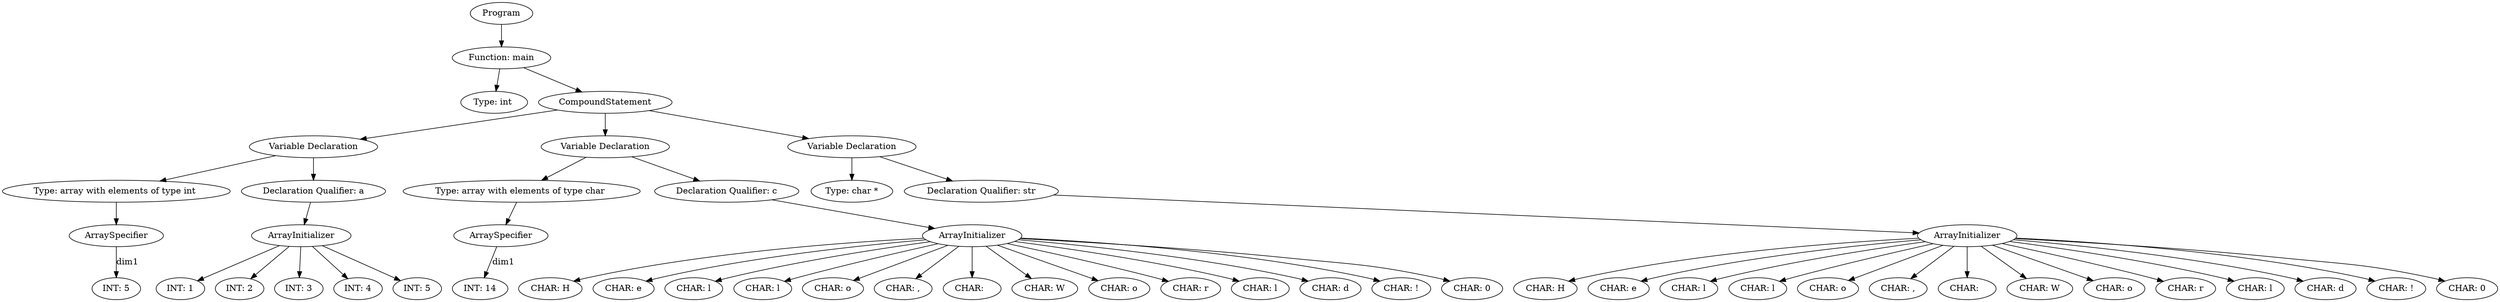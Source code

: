 digraph ExpressionGraph {
4501295104 [label="Program"];
4501295104 -> 4501506464;
4501506464 [label="Function: main"];
4501506464 -> 4501510256;
4501510256 [label="Type: int "];
4501506464 -> 4501453168;
4501453168 [label="CompoundStatement"];
4501453168 -> 4501509056;
4501509056 [label="Variable Declaration"];
4501509056 -> 4501506992;
4501513280 [label="ArraySpecifier"];
4501512176 [label="INT: 5"];
4501513280 -> 4501512176 [label="dim1"];
4501506992 [label="Type: array with elements of type int "];
4501506992 -> 4501513280;
4501509056 -> 4501507952;
4501507952 [label="Declaration Qualifier: a"];
4501507952 -> 4501504160;
4501504160 [label="ArrayInitializer"];
4501508768 [label="INT: 1"];
4501504160 -> 4501508768;
4501506416 [label="INT: 2"];
4501504160 -> 4501506416;
4501507424 [label="INT: 3"];
4501504160 -> 4501507424;
4501513712 [label="INT: 4"];
4501504160 -> 4501513712;
4501511648 [label="INT: 5"];
4501504160 -> 4501511648;
4501453168 -> 4501514048;
4501514048 [label="Variable Declaration"];
4501514048 -> 4501510544;
4501513232 [label="ArraySpecifier"];
4501505744 [label="INT: 14"];
4501513232 -> 4501505744 [label="dim1"];
4501510544 [label="Type: array with elements of type char "];
4501510544 -> 4501513232;
4501514048 -> 4501505120;
4501505120 [label="Declaration Qualifier: c"];
4501505120 -> 4501510592;
4501510592 [label="ArrayInitializer"];
4501508960 [label="CHAR: H"];
4501510592 -> 4501508960;
4501514384 [label="CHAR: e"];
4501510592 -> 4501514384;
4501510352 [label="CHAR: l"];
4501510592 -> 4501510352;
4501511264 [label="CHAR: l"];
4501510592 -> 4501511264;
4501510880 [label="CHAR: o"];
4501510592 -> 4501510880;
4501507088 [label="CHAR: ,"];
4501510592 -> 4501507088;
4501510976 [label="CHAR:  "];
4501510592 -> 4501510976;
4501512464 [label="CHAR: W"];
4501510592 -> 4501512464;
4501509344 [label="CHAR: o"];
4501510592 -> 4501509344;
4501510688 [label="CHAR: r"];
4501510592 -> 4501510688;
4501507232 [label="CHAR: l"];
4501510592 -> 4501507232;
4501512896 [label="CHAR: d"];
4501510592 -> 4501512896;
4501512368 [label="CHAR: !"];
4501510592 -> 4501512368;
4501511984 [label="CHAR: \0"];
4501510592 -> 4501511984;
4501453168 -> 4501511552;
4501511552 [label="Variable Declaration"];
4501511552 -> 4501509296;
4501509296 [label="Type: char *"];
4501511552 -> 4501505696;
4501505696 [label="Declaration Qualifier: str"];
4501505696 -> 4501512512;
4501512512 [label="ArrayInitializer"];
4501513088 [label="CHAR: H"];
4501512512 -> 4501513088;
4501513856 [label="CHAR: e"];
4501512512 -> 4501513856;
4501514960 [label="CHAR: l"];
4501512512 -> 4501514960;
4501512752 [label="CHAR: l"];
4501512512 -> 4501512752;
4501512416 [label="CHAR: o"];
4501512512 -> 4501512416;
4501505600 [label="CHAR: ,"];
4501512512 -> 4501505600;
4501504112 [label="CHAR:  "];
4501512512 -> 4501504112;
4501505888 [label="CHAR: W"];
4501512512 -> 4501505888;
4501506176 [label="CHAR: o"];
4501512512 -> 4501506176;
4501510016 [label="CHAR: r"];
4501512512 -> 4501510016;
4501513328 [label="CHAR: l"];
4501512512 -> 4501513328;
4501514144 [label="CHAR: d"];
4501512512 -> 4501514144;
4501507616 [label="CHAR: !"];
4501512512 -> 4501507616;
4501513472 [label="CHAR: \0"];
4501512512 -> 4501513472;
}

